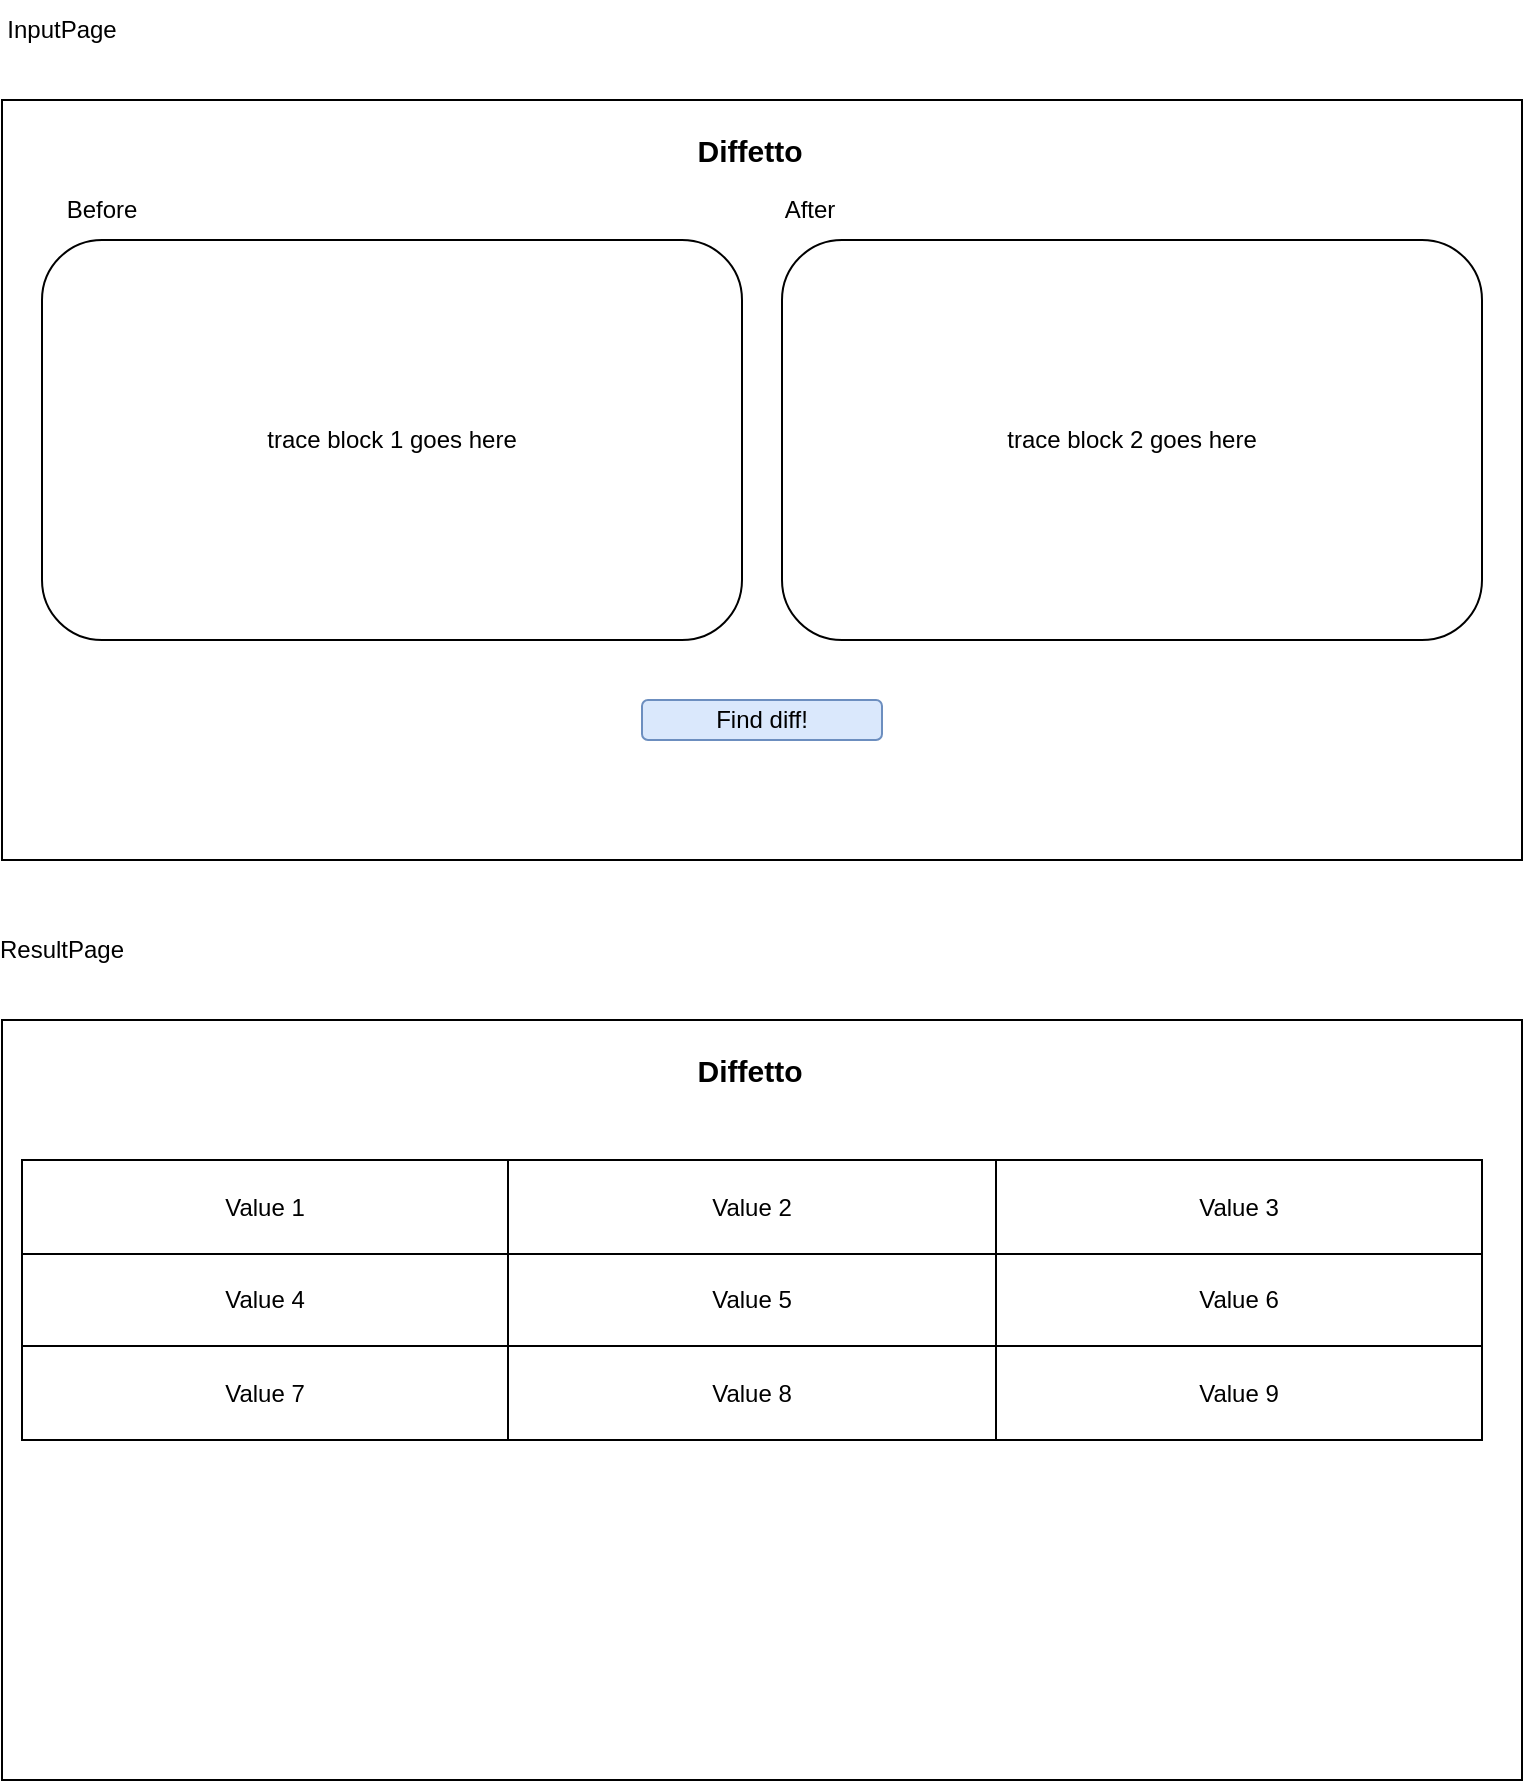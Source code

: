 <mxfile version="21.6.6" type="device">
  <diagram name="Page-1" id="4nOfmwhJwsmiDeTSOHxx">
    <mxGraphModel dx="474" dy="765" grid="1" gridSize="10" guides="1" tooltips="1" connect="1" arrows="1" fold="1" page="1" pageScale="1" pageWidth="827" pageHeight="1169" math="0" shadow="0">
      <root>
        <mxCell id="0" />
        <mxCell id="1" parent="0" />
        <mxCell id="ClPUn2JrLx7FxpA5mYzu-3" value="" style="rounded=0;whiteSpace=wrap;html=1;" vertex="1" parent="1">
          <mxGeometry x="40" y="120" width="760" height="380" as="geometry" />
        </mxCell>
        <mxCell id="ClPUn2JrLx7FxpA5mYzu-4" value="&lt;b&gt;&lt;font style=&quot;font-size: 15px;&quot;&gt;Diffetto&lt;/font&gt;&lt;/b&gt;" style="text;html=1;strokeColor=none;fillColor=none;align=center;verticalAlign=middle;whiteSpace=wrap;rounded=0;" vertex="1" parent="1">
          <mxGeometry x="384" y="130" width="60" height="30" as="geometry" />
        </mxCell>
        <mxCell id="ClPUn2JrLx7FxpA5mYzu-5" value="InputPage" style="text;html=1;strokeColor=none;fillColor=none;align=center;verticalAlign=middle;whiteSpace=wrap;rounded=0;" vertex="1" parent="1">
          <mxGeometry x="40" y="70" width="60" height="30" as="geometry" />
        </mxCell>
        <mxCell id="ClPUn2JrLx7FxpA5mYzu-6" value="" style="rounded=0;whiteSpace=wrap;html=1;" vertex="1" parent="1">
          <mxGeometry x="40" y="580" width="760" height="380" as="geometry" />
        </mxCell>
        <mxCell id="ClPUn2JrLx7FxpA5mYzu-7" value="&lt;b&gt;&lt;font style=&quot;font-size: 15px;&quot;&gt;Diffetto&lt;/font&gt;&lt;/b&gt;" style="text;html=1;strokeColor=none;fillColor=none;align=center;verticalAlign=middle;whiteSpace=wrap;rounded=0;" vertex="1" parent="1">
          <mxGeometry x="384" y="590" width="60" height="30" as="geometry" />
        </mxCell>
        <mxCell id="ClPUn2JrLx7FxpA5mYzu-8" value="ResultPage" style="text;html=1;strokeColor=none;fillColor=none;align=center;verticalAlign=middle;whiteSpace=wrap;rounded=0;" vertex="1" parent="1">
          <mxGeometry x="40" y="530" width="60" height="30" as="geometry" />
        </mxCell>
        <mxCell id="ClPUn2JrLx7FxpA5mYzu-9" value="trace block 1 goes here" style="rounded=1;whiteSpace=wrap;html=1;" vertex="1" parent="1">
          <mxGeometry x="60" y="190" width="350" height="200" as="geometry" />
        </mxCell>
        <mxCell id="ClPUn2JrLx7FxpA5mYzu-10" value="trace block 2 goes here" style="rounded=1;whiteSpace=wrap;html=1;" vertex="1" parent="1">
          <mxGeometry x="430" y="190" width="350" height="200" as="geometry" />
        </mxCell>
        <mxCell id="ClPUn2JrLx7FxpA5mYzu-11" value="Before" style="text;html=1;strokeColor=none;fillColor=none;align=center;verticalAlign=middle;whiteSpace=wrap;rounded=0;" vertex="1" parent="1">
          <mxGeometry x="60" y="160" width="60" height="30" as="geometry" />
        </mxCell>
        <mxCell id="ClPUn2JrLx7FxpA5mYzu-13" value="After" style="text;html=1;strokeColor=none;fillColor=none;align=center;verticalAlign=middle;whiteSpace=wrap;rounded=0;" vertex="1" parent="1">
          <mxGeometry x="414" y="160" width="60" height="30" as="geometry" />
        </mxCell>
        <mxCell id="ClPUn2JrLx7FxpA5mYzu-14" value="Find diff!" style="rounded=1;whiteSpace=wrap;html=1;fillColor=#dae8fc;strokeColor=#6c8ebf;" vertex="1" parent="1">
          <mxGeometry x="360" y="420" width="120" height="20" as="geometry" />
        </mxCell>
        <mxCell id="ClPUn2JrLx7FxpA5mYzu-29" value="" style="childLayout=tableLayout;recursiveResize=0;shadow=0;fillColor=none;" vertex="1" parent="1">
          <mxGeometry x="50" y="650" width="730" height="140" as="geometry" />
        </mxCell>
        <mxCell id="ClPUn2JrLx7FxpA5mYzu-30" value="" style="shape=tableRow;horizontal=0;startSize=0;swimlaneHead=0;swimlaneBody=0;top=0;left=0;bottom=0;right=0;dropTarget=0;collapsible=0;recursiveResize=0;expand=0;fontStyle=0;fillColor=none;strokeColor=inherit;" vertex="1" parent="ClPUn2JrLx7FxpA5mYzu-29">
          <mxGeometry width="730" height="47" as="geometry" />
        </mxCell>
        <mxCell id="ClPUn2JrLx7FxpA5mYzu-31" value="Value 1" style="connectable=0;recursiveResize=0;strokeColor=inherit;fillColor=none;align=center;whiteSpace=wrap;html=1;" vertex="1" parent="ClPUn2JrLx7FxpA5mYzu-30">
          <mxGeometry width="243" height="47" as="geometry">
            <mxRectangle width="243" height="47" as="alternateBounds" />
          </mxGeometry>
        </mxCell>
        <mxCell id="ClPUn2JrLx7FxpA5mYzu-32" value="Value 2" style="connectable=0;recursiveResize=0;strokeColor=inherit;fillColor=none;align=center;whiteSpace=wrap;html=1;" vertex="1" parent="ClPUn2JrLx7FxpA5mYzu-30">
          <mxGeometry x="243" width="244" height="47" as="geometry">
            <mxRectangle width="244" height="47" as="alternateBounds" />
          </mxGeometry>
        </mxCell>
        <mxCell id="ClPUn2JrLx7FxpA5mYzu-33" value="Value 3" style="connectable=0;recursiveResize=0;strokeColor=inherit;fillColor=none;align=center;whiteSpace=wrap;html=1;" vertex="1" parent="ClPUn2JrLx7FxpA5mYzu-30">
          <mxGeometry x="487" width="243" height="47" as="geometry">
            <mxRectangle width="243" height="47" as="alternateBounds" />
          </mxGeometry>
        </mxCell>
        <mxCell id="ClPUn2JrLx7FxpA5mYzu-34" style="shape=tableRow;horizontal=0;startSize=0;swimlaneHead=0;swimlaneBody=0;top=0;left=0;bottom=0;right=0;dropTarget=0;collapsible=0;recursiveResize=0;expand=0;fontStyle=0;fillColor=none;strokeColor=inherit;" vertex="1" parent="ClPUn2JrLx7FxpA5mYzu-29">
          <mxGeometry y="47" width="730" height="46" as="geometry" />
        </mxCell>
        <mxCell id="ClPUn2JrLx7FxpA5mYzu-35" value="Value 4" style="connectable=0;recursiveResize=0;strokeColor=inherit;fillColor=none;align=center;whiteSpace=wrap;html=1;" vertex="1" parent="ClPUn2JrLx7FxpA5mYzu-34">
          <mxGeometry width="243" height="46" as="geometry">
            <mxRectangle width="243" height="46" as="alternateBounds" />
          </mxGeometry>
        </mxCell>
        <mxCell id="ClPUn2JrLx7FxpA5mYzu-36" value="Value 5" style="connectable=0;recursiveResize=0;strokeColor=inherit;fillColor=none;align=center;whiteSpace=wrap;html=1;" vertex="1" parent="ClPUn2JrLx7FxpA5mYzu-34">
          <mxGeometry x="243" width="244" height="46" as="geometry">
            <mxRectangle width="244" height="46" as="alternateBounds" />
          </mxGeometry>
        </mxCell>
        <mxCell id="ClPUn2JrLx7FxpA5mYzu-37" value="Value 6" style="connectable=0;recursiveResize=0;strokeColor=inherit;fillColor=none;align=center;whiteSpace=wrap;html=1;" vertex="1" parent="ClPUn2JrLx7FxpA5mYzu-34">
          <mxGeometry x="487" width="243" height="46" as="geometry">
            <mxRectangle width="243" height="46" as="alternateBounds" />
          </mxGeometry>
        </mxCell>
        <mxCell id="ClPUn2JrLx7FxpA5mYzu-38" style="shape=tableRow;horizontal=0;startSize=0;swimlaneHead=0;swimlaneBody=0;top=0;left=0;bottom=0;right=0;dropTarget=0;collapsible=0;recursiveResize=0;expand=0;fontStyle=0;fillColor=none;strokeColor=inherit;" vertex="1" parent="ClPUn2JrLx7FxpA5mYzu-29">
          <mxGeometry y="93" width="730" height="47" as="geometry" />
        </mxCell>
        <mxCell id="ClPUn2JrLx7FxpA5mYzu-39" value="Value 7" style="connectable=0;recursiveResize=0;strokeColor=inherit;fillColor=none;align=center;whiteSpace=wrap;html=1;" vertex="1" parent="ClPUn2JrLx7FxpA5mYzu-38">
          <mxGeometry width="243" height="47" as="geometry">
            <mxRectangle width="243" height="47" as="alternateBounds" />
          </mxGeometry>
        </mxCell>
        <mxCell id="ClPUn2JrLx7FxpA5mYzu-40" value="Value 8" style="connectable=0;recursiveResize=0;strokeColor=inherit;fillColor=none;align=center;whiteSpace=wrap;html=1;" vertex="1" parent="ClPUn2JrLx7FxpA5mYzu-38">
          <mxGeometry x="243" width="244" height="47" as="geometry">
            <mxRectangle width="244" height="47" as="alternateBounds" />
          </mxGeometry>
        </mxCell>
        <mxCell id="ClPUn2JrLx7FxpA5mYzu-41" value="Value 9" style="connectable=0;recursiveResize=0;strokeColor=inherit;fillColor=none;align=center;whiteSpace=wrap;html=1;" vertex="1" parent="ClPUn2JrLx7FxpA5mYzu-38">
          <mxGeometry x="487" width="243" height="47" as="geometry">
            <mxRectangle width="243" height="47" as="alternateBounds" />
          </mxGeometry>
        </mxCell>
      </root>
    </mxGraphModel>
  </diagram>
</mxfile>
